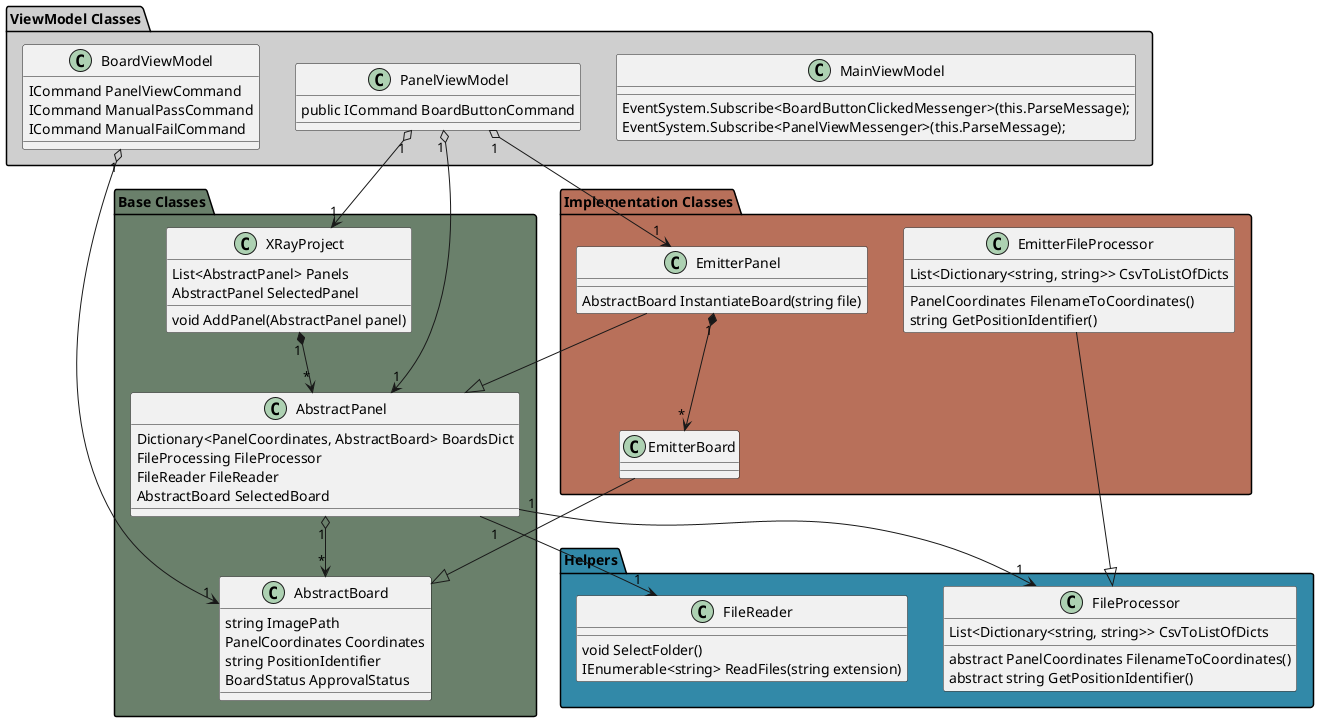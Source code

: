 @startuml xray_class_diagram


package "ViewModel Classes" #cfcfcf {
    class MainViewModel {
        EventSystem.Subscribe<BoardButtonClickedMessenger>(this.ParseMessage);
        EventSystem.Subscribe<PanelViewMessenger>(this.ParseMessage);
    }

    class PanelViewModel {
        public ICommand BoardButtonCommand
    }

    class BoardViewModel {
        ICommand PanelViewCommand
        ICommand ManualPassCommand
        ICommand ManualFailCommand
    }
}


package "Implementation Classes" #b8705a {
    class EmitterBoard {
    }

    class EmitterPanel {
        AbstractBoard InstantiateBoard(string file)
    }

    class EmitterFileProcessor{
        PanelCoordinates FilenameToCoordinates()
        string GetPositionIdentifier()
        List<Dictionary<string, string>> CsvToListOfDicts
    }
    EmitterPanel "1" *--> "*" EmitterBoard
    ' EmitterPanel "1" --> "1" EmitterFileProcessor
}


package "Helpers" #3289a8 {
	class FileProcessor{
        abstract PanelCoordinates FilenameToCoordinates()
        abstract string GetPositionIdentifier()
        List<Dictionary<string, string>> CsvToListOfDicts
    }

    class FileReader{
        void SelectFolder()
        IEnumerable<string> ReadFiles(string extension)
    }
}

package "Base Classes" #6a806b {
    class XRayProject {
        List<AbstractPanel> Panels
        AbstractPanel SelectedPanel
        void AddPanel(AbstractPanel panel)
    }

    class AbstractPanel {
        Dictionary<PanelCoordinates, AbstractBoard> BoardsDict
        FileProcessing FileProcessor
        FileReader FileReader
        AbstractBoard SelectedBoard
    }

    class AbstractBoard {
        string ImagePath
        PanelCoordinates Coordinates
        string PositionIdentifier
        BoardStatus ApprovalStatus
    }

    XRayProject "1" *--> "*" AbstractPanel
    AbstractPanel "1" o--> "*" AbstractBoard
}

' Helpers usage
AbstractPanel "1" --> "1" FileProcessor
AbstractPanel "1" --> "1" FileReader

' Implementations
EmitterBoard --|> AbstractBoard
EmitterPanel --|> AbstractPanel
EmitterFileProcessor --|> FileProcessor

' Relation to ViewModel
PanelViewModel "1" o--> "1" XRayProject
PanelViewModel "1" o--> "1" AbstractPanel
PanelViewModel "1" o--> "1" EmitterPanel
BoardViewModel "1" o--> "1" AbstractBoard

@enduml